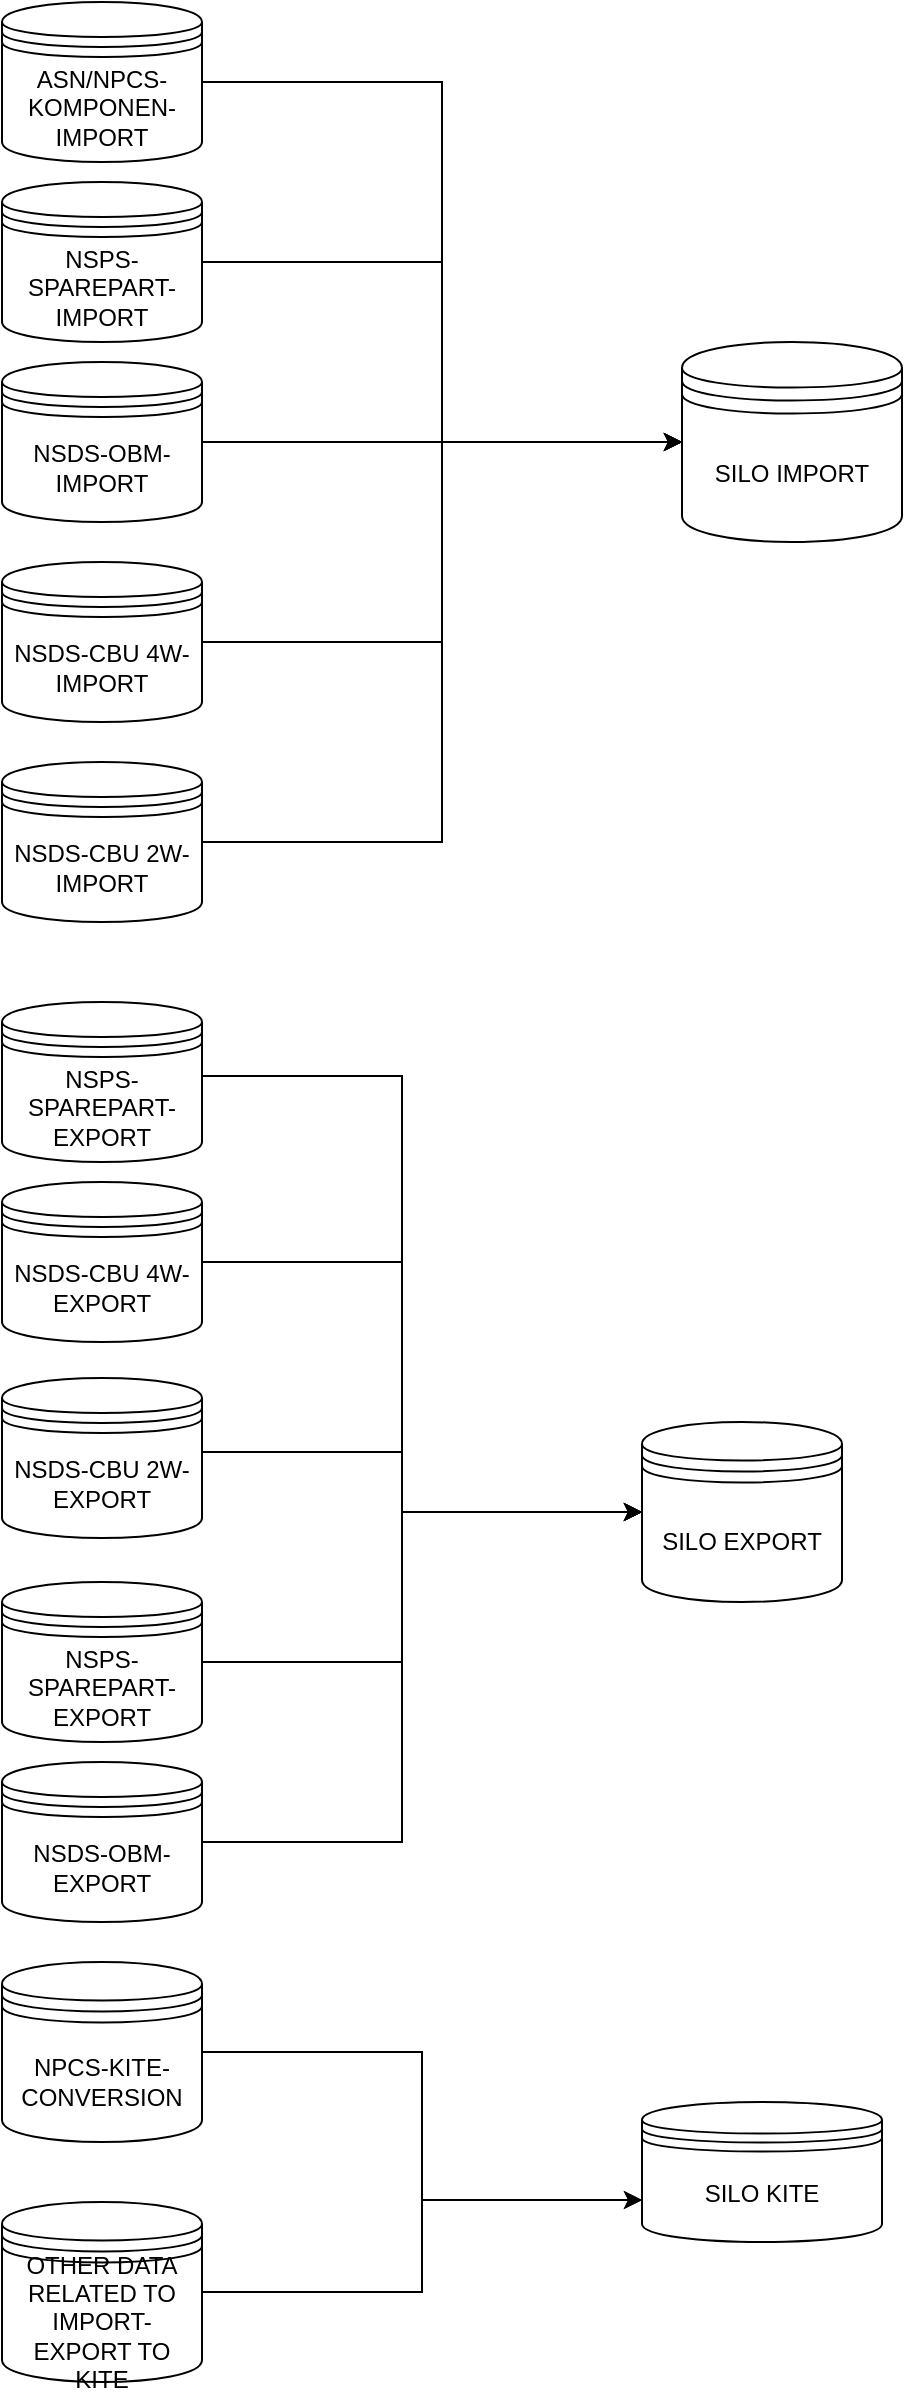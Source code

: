 <mxfile version="15.2.9" type="github">
  <diagram id="aY8JniOhL8BUVA9mQPtz" name="Page-1">
    <mxGraphModel dx="1108" dy="369" grid="1" gridSize="10" guides="1" tooltips="1" connect="1" arrows="1" fold="1" page="1" pageScale="1" pageWidth="827" pageHeight="1169" math="0" shadow="0">
      <root>
        <mxCell id="0" />
        <mxCell id="1" parent="0" />
        <mxCell id="BwKon_WUAYNI0Dn7z-Y_-50" style="edgeStyle=orthogonalEdgeStyle;rounded=0;orthogonalLoop=1;jettySize=auto;html=1;exitX=1;exitY=0.5;exitDx=0;exitDy=0;entryX=0;entryY=0.7;entryDx=0;entryDy=0;" edge="1" parent="1" source="BwKon_WUAYNI0Dn7z-Y_-17" target="BwKon_WUAYNI0Dn7z-Y_-33">
          <mxGeometry relative="1" as="geometry" />
        </mxCell>
        <mxCell id="BwKon_WUAYNI0Dn7z-Y_-17" value="OTHER DATA RELATED TO IMPORT-EXPORT TO KITE" style="shape=datastore;whiteSpace=wrap;html=1;" vertex="1" parent="1">
          <mxGeometry x="120" y="1120" width="100" height="90" as="geometry" />
        </mxCell>
        <mxCell id="BwKon_WUAYNI0Dn7z-Y_-41" style="edgeStyle=orthogonalEdgeStyle;rounded=0;orthogonalLoop=1;jettySize=auto;html=1;exitX=1;exitY=0.5;exitDx=0;exitDy=0;entryX=0;entryY=0.5;entryDx=0;entryDy=0;" edge="1" parent="1" source="BwKon_WUAYNI0Dn7z-Y_-19" target="BwKon_WUAYNI0Dn7z-Y_-31">
          <mxGeometry relative="1" as="geometry">
            <mxPoint x="380" y="240" as="targetPoint" />
          </mxGeometry>
        </mxCell>
        <mxCell id="BwKon_WUAYNI0Dn7z-Y_-19" value="NSDS-CBU 2W-IMPORT" style="shape=datastore;whiteSpace=wrap;html=1;" vertex="1" parent="1">
          <mxGeometry x="120" y="400" width="100" height="80" as="geometry" />
        </mxCell>
        <mxCell id="BwKon_WUAYNI0Dn7z-Y_-45" style="edgeStyle=orthogonalEdgeStyle;rounded=0;orthogonalLoop=1;jettySize=auto;html=1;exitX=1;exitY=0.5;exitDx=0;exitDy=0;entryX=0;entryY=0.5;entryDx=0;entryDy=0;" edge="1" parent="1" target="BwKon_WUAYNI0Dn7z-Y_-32">
          <mxGeometry relative="1" as="geometry">
            <mxPoint x="220" y="745" as="sourcePoint" />
            <mxPoint x="450" y="890" as="targetPoint" />
            <Array as="points">
              <mxPoint x="320" y="745" />
              <mxPoint x="320" y="775" />
            </Array>
          </mxGeometry>
        </mxCell>
        <mxCell id="BwKon_WUAYNI0Dn7z-Y_-20" value="NSDS-CBU 2W-EXPORT" style="shape=datastore;whiteSpace=wrap;html=1;" vertex="1" parent="1">
          <mxGeometry x="120" y="708" width="100" height="80" as="geometry" />
        </mxCell>
        <mxCell id="BwKon_WUAYNI0Dn7z-Y_-40" style="edgeStyle=orthogonalEdgeStyle;rounded=0;orthogonalLoop=1;jettySize=auto;html=1;exitX=1;exitY=0.5;exitDx=0;exitDy=0;entryX=0;entryY=0.5;entryDx=0;entryDy=0;" edge="1" parent="1" source="BwKon_WUAYNI0Dn7z-Y_-21" target="BwKon_WUAYNI0Dn7z-Y_-31">
          <mxGeometry relative="1" as="geometry">
            <mxPoint x="380" y="240" as="targetPoint" />
          </mxGeometry>
        </mxCell>
        <mxCell id="BwKon_WUAYNI0Dn7z-Y_-21" value="NSDS-CBU 4W-IMPORT" style="shape=datastore;whiteSpace=wrap;html=1;" vertex="1" parent="1">
          <mxGeometry x="120" y="300" width="100" height="80" as="geometry" />
        </mxCell>
        <mxCell id="BwKon_WUAYNI0Dn7z-Y_-43" style="edgeStyle=orthogonalEdgeStyle;rounded=0;orthogonalLoop=1;jettySize=auto;html=1;exitX=1;exitY=0.5;exitDx=0;exitDy=0;entryX=0;entryY=0.5;entryDx=0;entryDy=0;" edge="1" parent="1" source="BwKon_WUAYNI0Dn7z-Y_-22" target="BwKon_WUAYNI0Dn7z-Y_-32">
          <mxGeometry relative="1" as="geometry">
            <mxPoint x="450" y="890" as="targetPoint" />
            <Array as="points">
              <mxPoint x="320" y="650" />
              <mxPoint x="320" y="775" />
            </Array>
          </mxGeometry>
        </mxCell>
        <mxCell id="BwKon_WUAYNI0Dn7z-Y_-22" value="NSDS-CBU 4W-EXPORT" style="shape=datastore;whiteSpace=wrap;html=1;" vertex="1" parent="1">
          <mxGeometry x="120" y="610" width="100" height="80" as="geometry" />
        </mxCell>
        <mxCell id="BwKon_WUAYNI0Dn7z-Y_-39" style="edgeStyle=orthogonalEdgeStyle;rounded=0;orthogonalLoop=1;jettySize=auto;html=1;exitX=1;exitY=0.5;exitDx=0;exitDy=0;entryX=0;entryY=0.5;entryDx=0;entryDy=0;" edge="1" parent="1" source="BwKon_WUAYNI0Dn7z-Y_-23" target="BwKon_WUAYNI0Dn7z-Y_-31">
          <mxGeometry relative="1" as="geometry" />
        </mxCell>
        <mxCell id="BwKon_WUAYNI0Dn7z-Y_-23" value="NSPS-SPAREPART-IMPORT" style="shape=datastore;whiteSpace=wrap;html=1;" vertex="1" parent="1">
          <mxGeometry x="120" y="110" width="100" height="80" as="geometry" />
        </mxCell>
        <mxCell id="BwKon_WUAYNI0Dn7z-Y_-44" style="edgeStyle=orthogonalEdgeStyle;rounded=0;orthogonalLoop=1;jettySize=auto;html=1;exitX=1;exitY=0.5;exitDx=0;exitDy=0;entryX=0;entryY=0.5;entryDx=0;entryDy=0;" edge="1" parent="1" target="BwKon_WUAYNI0Dn7z-Y_-32">
          <mxGeometry relative="1" as="geometry">
            <mxPoint x="220" y="557" as="sourcePoint" />
            <mxPoint x="450" y="890" as="targetPoint" />
            <Array as="points">
              <mxPoint x="320" y="557" />
              <mxPoint x="320" y="775" />
            </Array>
          </mxGeometry>
        </mxCell>
        <mxCell id="BwKon_WUAYNI0Dn7z-Y_-24" value="NSPS-SPAREPART-EXPORT" style="shape=datastore;whiteSpace=wrap;html=1;" vertex="1" parent="1">
          <mxGeometry x="120" y="520" width="100" height="80" as="geometry" />
        </mxCell>
        <mxCell id="BwKon_WUAYNI0Dn7z-Y_-47" style="edgeStyle=orthogonalEdgeStyle;rounded=0;orthogonalLoop=1;jettySize=auto;html=1;exitX=1;exitY=0.5;exitDx=0;exitDy=0;entryX=0;entryY=0.5;entryDx=0;entryDy=0;" edge="1" parent="1" source="BwKon_WUAYNI0Dn7z-Y_-25" target="BwKon_WUAYNI0Dn7z-Y_-32">
          <mxGeometry relative="1" as="geometry">
            <mxPoint x="450" y="890" as="targetPoint" />
            <Array as="points">
              <mxPoint x="320" y="940" />
              <mxPoint x="320" y="775" />
            </Array>
          </mxGeometry>
        </mxCell>
        <mxCell id="BwKon_WUAYNI0Dn7z-Y_-25" value="NSDS-OBM-EXPORT" style="shape=datastore;whiteSpace=wrap;html=1;" vertex="1" parent="1">
          <mxGeometry x="120" y="900" width="100" height="80" as="geometry" />
        </mxCell>
        <mxCell id="BwKon_WUAYNI0Dn7z-Y_-46" style="edgeStyle=orthogonalEdgeStyle;rounded=0;orthogonalLoop=1;jettySize=auto;html=1;exitX=1;exitY=0.5;exitDx=0;exitDy=0;entryX=0;entryY=0.5;entryDx=0;entryDy=0;" edge="1" parent="1" source="BwKon_WUAYNI0Dn7z-Y_-26" target="BwKon_WUAYNI0Dn7z-Y_-32">
          <mxGeometry relative="1" as="geometry">
            <mxPoint x="450" y="890" as="targetPoint" />
            <Array as="points">
              <mxPoint x="320" y="850" />
              <mxPoint x="320" y="775" />
            </Array>
          </mxGeometry>
        </mxCell>
        <mxCell id="BwKon_WUAYNI0Dn7z-Y_-26" value="NSPS-SPAREPART-EXPORT" style="shape=datastore;whiteSpace=wrap;html=1;" vertex="1" parent="1">
          <mxGeometry x="120" y="810" width="100" height="80" as="geometry" />
        </mxCell>
        <mxCell id="BwKon_WUAYNI0Dn7z-Y_-48" style="edgeStyle=orthogonalEdgeStyle;rounded=0;orthogonalLoop=1;jettySize=auto;html=1;exitX=1;exitY=0.5;exitDx=0;exitDy=0;entryX=0;entryY=0.7;entryDx=0;entryDy=0;" edge="1" parent="1" source="BwKon_WUAYNI0Dn7z-Y_-28" target="BwKon_WUAYNI0Dn7z-Y_-33">
          <mxGeometry relative="1" as="geometry" />
        </mxCell>
        <mxCell id="BwKon_WUAYNI0Dn7z-Y_-28" value="NPCS-KITE-CONVERSION" style="shape=datastore;whiteSpace=wrap;html=1;" vertex="1" parent="1">
          <mxGeometry x="120" y="1000" width="100" height="90" as="geometry" />
        </mxCell>
        <mxCell id="BwKon_WUAYNI0Dn7z-Y_-38" style="edgeStyle=orthogonalEdgeStyle;rounded=0;orthogonalLoop=1;jettySize=auto;html=1;exitX=1;exitY=0.5;exitDx=0;exitDy=0;entryX=0;entryY=0.5;entryDx=0;entryDy=0;" edge="1" parent="1" source="BwKon_WUAYNI0Dn7z-Y_-29" target="BwKon_WUAYNI0Dn7z-Y_-31">
          <mxGeometry relative="1" as="geometry" />
        </mxCell>
        <mxCell id="BwKon_WUAYNI0Dn7z-Y_-29" value="ASN/NPCS-KOMPONEN-IMPORT" style="shape=datastore;whiteSpace=wrap;html=1;" vertex="1" parent="1">
          <mxGeometry x="120" y="20" width="100" height="80" as="geometry" />
        </mxCell>
        <mxCell id="BwKon_WUAYNI0Dn7z-Y_-35" style="edgeStyle=orthogonalEdgeStyle;rounded=0;orthogonalLoop=1;jettySize=auto;html=1;exitX=1;exitY=0.5;exitDx=0;exitDy=0;entryX=0;entryY=0.5;entryDx=0;entryDy=0;" edge="1" parent="1" source="BwKon_WUAYNI0Dn7z-Y_-30" target="BwKon_WUAYNI0Dn7z-Y_-31">
          <mxGeometry relative="1" as="geometry" />
        </mxCell>
        <mxCell id="BwKon_WUAYNI0Dn7z-Y_-30" value="NSDS-OBM-IMPORT" style="shape=datastore;whiteSpace=wrap;html=1;" vertex="1" parent="1">
          <mxGeometry x="120" y="200" width="100" height="80" as="geometry" />
        </mxCell>
        <mxCell id="BwKon_WUAYNI0Dn7z-Y_-31" value="SILO IMPORT" style="shape=datastore;whiteSpace=wrap;html=1;" vertex="1" parent="1">
          <mxGeometry x="460" y="190" width="110" height="100" as="geometry" />
        </mxCell>
        <mxCell id="BwKon_WUAYNI0Dn7z-Y_-32" value="SILO EXPORT" style="shape=datastore;whiteSpace=wrap;html=1;" vertex="1" parent="1">
          <mxGeometry x="440" y="730" width="100" height="90" as="geometry" />
        </mxCell>
        <mxCell id="BwKon_WUAYNI0Dn7z-Y_-33" value="SILO KITE" style="shape=datastore;whiteSpace=wrap;html=1;" vertex="1" parent="1">
          <mxGeometry x="440" y="1070" width="120" height="70" as="geometry" />
        </mxCell>
      </root>
    </mxGraphModel>
  </diagram>
</mxfile>
